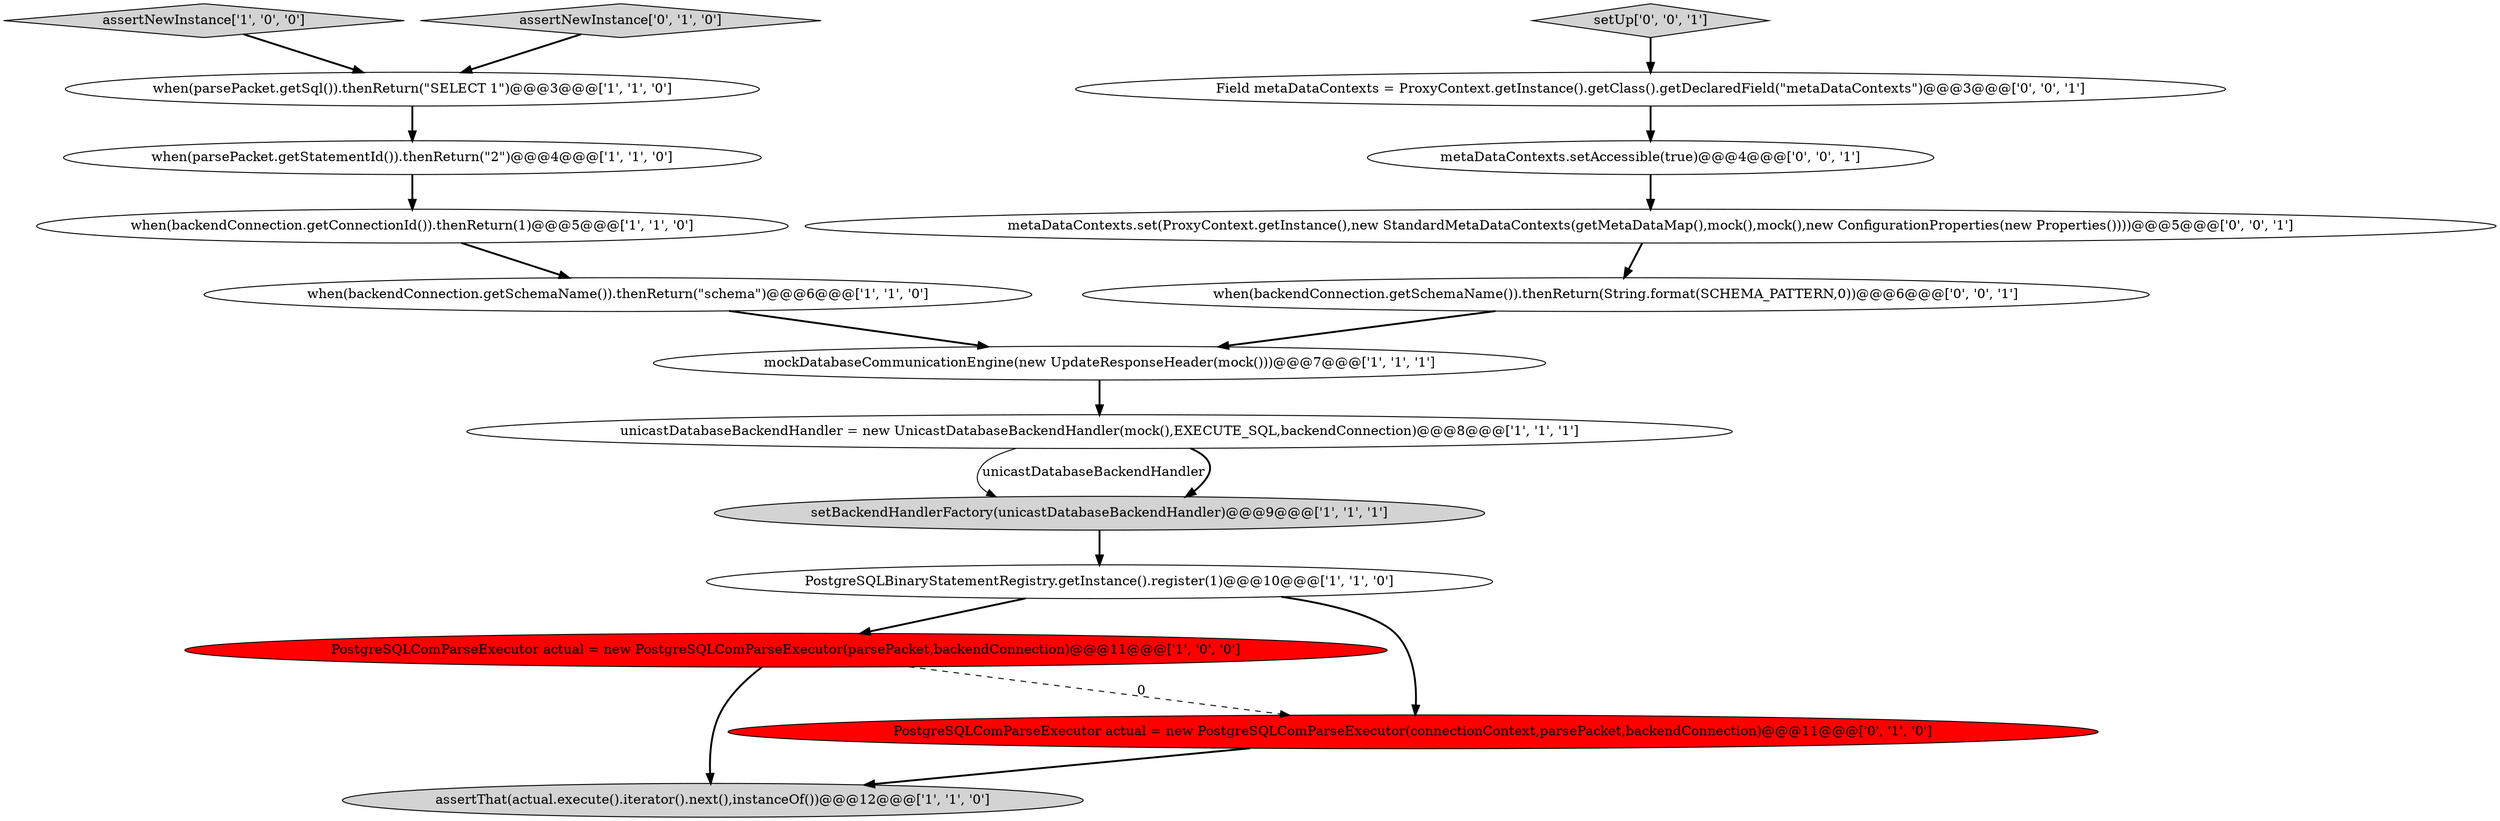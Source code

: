digraph {
17 [style = filled, label = "metaDataContexts.set(ProxyContext.getInstance(),new StandardMetaDataContexts(getMetaDataMap(),mock(),mock(),new ConfigurationProperties(new Properties())))@@@5@@@['0', '0', '1']", fillcolor = white, shape = ellipse image = "AAA0AAABBB3BBB"];
6 [style = filled, label = "when(backendConnection.getSchemaName()).thenReturn(\"schema\")@@@6@@@['1', '1', '0']", fillcolor = white, shape = ellipse image = "AAA0AAABBB1BBB"];
1 [style = filled, label = "assertNewInstance['1', '0', '0']", fillcolor = lightgray, shape = diamond image = "AAA0AAABBB1BBB"];
12 [style = filled, label = "assertNewInstance['0', '1', '0']", fillcolor = lightgray, shape = diamond image = "AAA0AAABBB2BBB"];
2 [style = filled, label = "PostgreSQLComParseExecutor actual = new PostgreSQLComParseExecutor(parsePacket,backendConnection)@@@11@@@['1', '0', '0']", fillcolor = red, shape = ellipse image = "AAA1AAABBB1BBB"];
3 [style = filled, label = "unicastDatabaseBackendHandler = new UnicastDatabaseBackendHandler(mock(),EXECUTE_SQL,backendConnection)@@@8@@@['1', '1', '1']", fillcolor = white, shape = ellipse image = "AAA0AAABBB1BBB"];
0 [style = filled, label = "mockDatabaseCommunicationEngine(new UpdateResponseHeader(mock()))@@@7@@@['1', '1', '1']", fillcolor = white, shape = ellipse image = "AAA0AAABBB1BBB"];
4 [style = filled, label = "when(parsePacket.getSql()).thenReturn(\"SELECT 1\")@@@3@@@['1', '1', '0']", fillcolor = white, shape = ellipse image = "AAA0AAABBB1BBB"];
8 [style = filled, label = "when(parsePacket.getStatementId()).thenReturn(\"2\")@@@4@@@['1', '1', '0']", fillcolor = white, shape = ellipse image = "AAA0AAABBB1BBB"];
5 [style = filled, label = "when(backendConnection.getConnectionId()).thenReturn(1)@@@5@@@['1', '1', '0']", fillcolor = white, shape = ellipse image = "AAA0AAABBB1BBB"];
10 [style = filled, label = "PostgreSQLBinaryStatementRegistry.getInstance().register(1)@@@10@@@['1', '1', '0']", fillcolor = white, shape = ellipse image = "AAA0AAABBB1BBB"];
13 [style = filled, label = "metaDataContexts.setAccessible(true)@@@4@@@['0', '0', '1']", fillcolor = white, shape = ellipse image = "AAA0AAABBB3BBB"];
16 [style = filled, label = "Field metaDataContexts = ProxyContext.getInstance().getClass().getDeclaredField(\"metaDataContexts\")@@@3@@@['0', '0', '1']", fillcolor = white, shape = ellipse image = "AAA0AAABBB3BBB"];
9 [style = filled, label = "assertThat(actual.execute().iterator().next(),instanceOf())@@@12@@@['1', '1', '0']", fillcolor = lightgray, shape = ellipse image = "AAA0AAABBB1BBB"];
15 [style = filled, label = "when(backendConnection.getSchemaName()).thenReturn(String.format(SCHEMA_PATTERN,0))@@@6@@@['0', '0', '1']", fillcolor = white, shape = ellipse image = "AAA0AAABBB3BBB"];
7 [style = filled, label = "setBackendHandlerFactory(unicastDatabaseBackendHandler)@@@9@@@['1', '1', '1']", fillcolor = lightgray, shape = ellipse image = "AAA0AAABBB1BBB"];
14 [style = filled, label = "setUp['0', '0', '1']", fillcolor = lightgray, shape = diamond image = "AAA0AAABBB3BBB"];
11 [style = filled, label = "PostgreSQLComParseExecutor actual = new PostgreSQLComParseExecutor(connectionContext,parsePacket,backendConnection)@@@11@@@['0', '1', '0']", fillcolor = red, shape = ellipse image = "AAA1AAABBB2BBB"];
0->3 [style = bold, label=""];
14->16 [style = bold, label=""];
4->8 [style = bold, label=""];
2->11 [style = dashed, label="0"];
13->17 [style = bold, label=""];
10->2 [style = bold, label=""];
1->4 [style = bold, label=""];
16->13 [style = bold, label=""];
6->0 [style = bold, label=""];
3->7 [style = solid, label="unicastDatabaseBackendHandler"];
2->9 [style = bold, label=""];
5->6 [style = bold, label=""];
8->5 [style = bold, label=""];
12->4 [style = bold, label=""];
3->7 [style = bold, label=""];
11->9 [style = bold, label=""];
7->10 [style = bold, label=""];
15->0 [style = bold, label=""];
17->15 [style = bold, label=""];
10->11 [style = bold, label=""];
}
